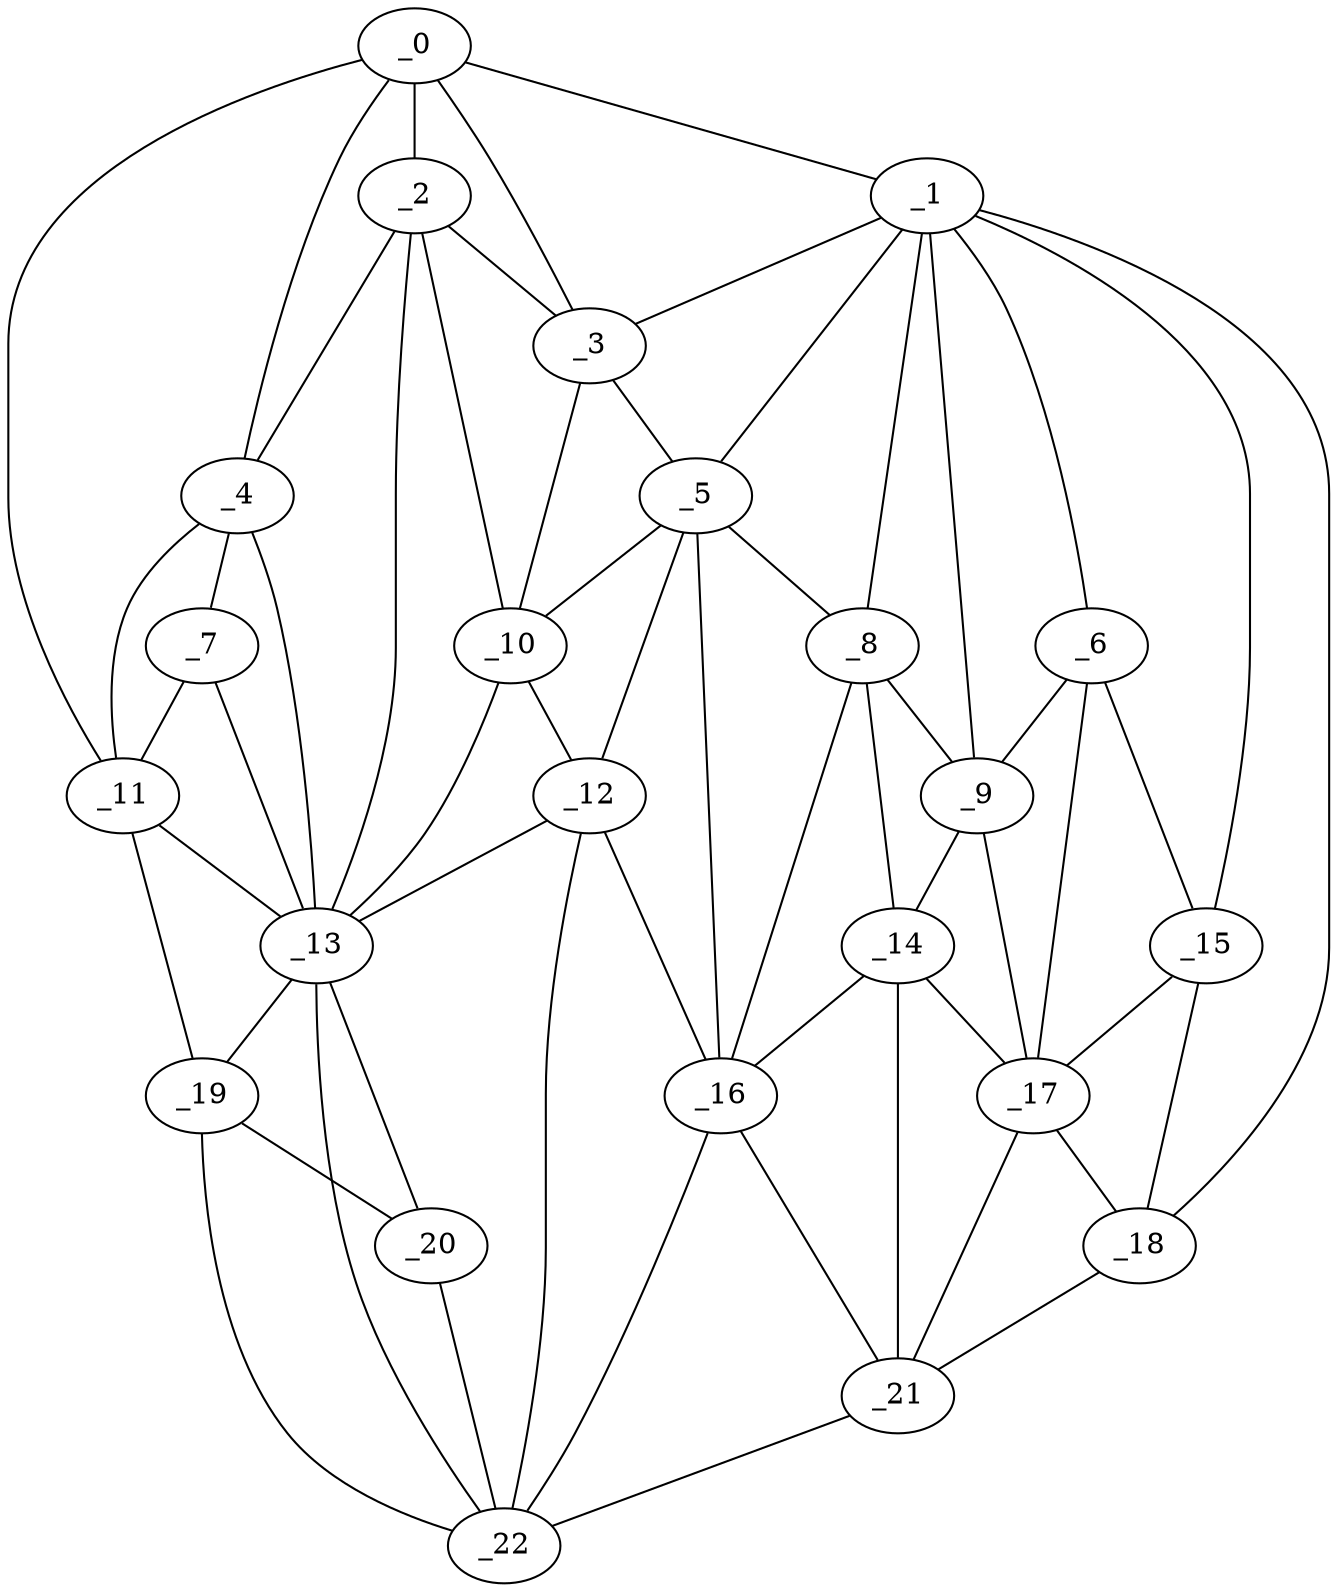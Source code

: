 graph "obj64__205.gxl" {
	_0	 [x=35,
		y=34];
	_1	 [x=35,
		y=117];
	_0 -- _1	 [valence=1];
	_2	 [x=37,
		y=45];
	_0 -- _2	 [valence=1];
	_3	 [x=37,
		y=62];
	_0 -- _3	 [valence=1];
	_4	 [x=39,
		y=30];
	_0 -- _4	 [valence=2];
	_11	 [x=47,
		y=7];
	_0 -- _11	 [valence=1];
	_1 -- _3	 [valence=2];
	_5	 [x=42,
		y=79];
	_1 -- _5	 [valence=1];
	_6	 [x=42,
		y=112];
	_1 -- _6	 [valence=2];
	_8	 [x=43,
		y=93];
	_1 -- _8	 [valence=2];
	_9	 [x=43,
		y=104];
	_1 -- _9	 [valence=2];
	_15	 [x=66,
		y=116];
	_1 -- _15	 [valence=2];
	_18	 [x=82,
		y=126];
	_1 -- _18	 [valence=1];
	_2 -- _3	 [valence=2];
	_2 -- _4	 [valence=2];
	_10	 [x=45,
		y=67];
	_2 -- _10	 [valence=2];
	_13	 [x=64,
		y=31];
	_2 -- _13	 [valence=2];
	_3 -- _5	 [valence=2];
	_3 -- _10	 [valence=2];
	_7	 [x=43,
		y=26];
	_4 -- _7	 [valence=1];
	_4 -- _11	 [valence=1];
	_4 -- _13	 [valence=1];
	_5 -- _8	 [valence=1];
	_5 -- _10	 [valence=2];
	_12	 [x=63,
		y=71];
	_5 -- _12	 [valence=2];
	_16	 [x=67,
		y=84];
	_5 -- _16	 [valence=2];
	_6 -- _9	 [valence=2];
	_6 -- _15	 [valence=1];
	_17	 [x=67,
		y=107];
	_6 -- _17	 [valence=1];
	_7 -- _11	 [valence=2];
	_7 -- _13	 [valence=2];
	_8 -- _9	 [valence=2];
	_14	 [x=66,
		y=96];
	_8 -- _14	 [valence=2];
	_8 -- _16	 [valence=2];
	_9 -- _14	 [valence=1];
	_9 -- _17	 [valence=2];
	_10 -- _12	 [valence=2];
	_10 -- _13	 [valence=1];
	_11 -- _13	 [valence=2];
	_19	 [x=85,
		y=7];
	_11 -- _19	 [valence=1];
	_12 -- _13	 [valence=2];
	_12 -- _16	 [valence=1];
	_22	 [x=97,
		y=32];
	_12 -- _22	 [valence=2];
	_13 -- _19	 [valence=2];
	_20	 [x=89,
		y=25];
	_13 -- _20	 [valence=2];
	_13 -- _22	 [valence=1];
	_14 -- _16	 [valence=2];
	_14 -- _17	 [valence=2];
	_21	 [x=95,
		y=115];
	_14 -- _21	 [valence=2];
	_15 -- _17	 [valence=2];
	_15 -- _18	 [valence=1];
	_16 -- _21	 [valence=1];
	_16 -- _22	 [valence=2];
	_17 -- _18	 [valence=2];
	_17 -- _21	 [valence=1];
	_18 -- _21	 [valence=1];
	_19 -- _20	 [valence=1];
	_19 -- _22	 [valence=1];
	_20 -- _22	 [valence=2];
	_21 -- _22	 [valence=1];
}
